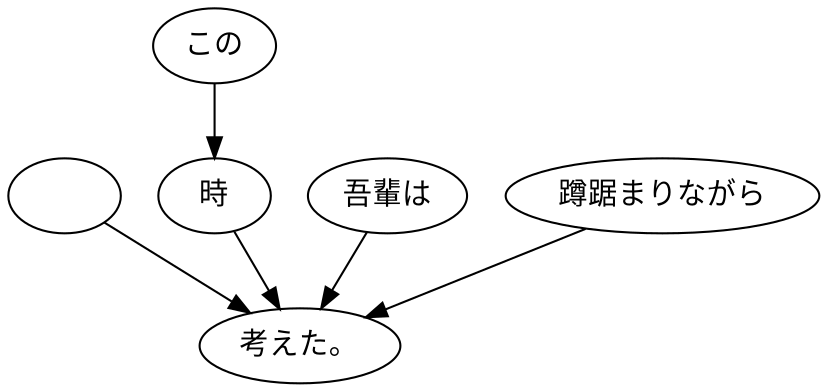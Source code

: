digraph graph2732 {
	node0 [label="　"];
	node1 [label="この"];
	node2 [label="時"];
	node3 [label="吾輩は"];
	node4 [label="蹲踞まりながら"];
	node5 [label="考えた。"];
	node0 -> node5;
	node1 -> node2;
	node2 -> node5;
	node3 -> node5;
	node4 -> node5;
}
